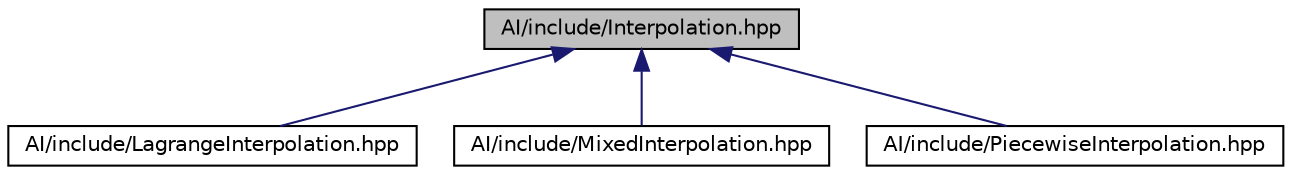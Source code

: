 digraph "AI/include/Interpolation.hpp"
{
  edge [fontname="Helvetica",fontsize="10",labelfontname="Helvetica",labelfontsize="10"];
  node [fontname="Helvetica",fontsize="10",shape=record];
  Node1 [label="AI/include/Interpolation.hpp",height=0.2,width=0.4,color="black", fillcolor="grey75", style="filled", fontcolor="black"];
  Node1 -> Node2 [dir="back",color="midnightblue",fontsize="10",style="solid",fontname="Helvetica"];
  Node2 [label="AI/include/LagrangeInterpolation.hpp",height=0.2,width=0.4,color="black", fillcolor="white", style="filled",URL="$_lagrange_interpolation_8hpp.html",tooltip="Classe dérivée de Interpolation<int>: interpolation utilisant des polynomes de Lagrange définis globa..."];
  Node1 -> Node3 [dir="back",color="midnightblue",fontsize="10",style="solid",fontname="Helvetica"];
  Node3 [label="AI/include/MixedInterpolation.hpp",height=0.2,width=0.4,color="black", fillcolor="white", style="filled",URL="$_mixed_interpolation_8hpp.html",tooltip="Classe dérivée de Interpolation<string>: interpolation utilisant une combinaison des deux versions (L..."];
  Node1 -> Node4 [dir="back",color="midnightblue",fontsize="10",style="solid",fontname="Helvetica"];
  Node4 [label="AI/include/PiecewiseInterpolation.hpp",height=0.2,width=0.4,color="black", fillcolor="white", style="filled",URL="$_piecewise_interpolation_8hpp.html",tooltip="Classe dérivée de Interpolation<string>: interpolation utilisant des fonctions définies par morceaux ..."];
}
